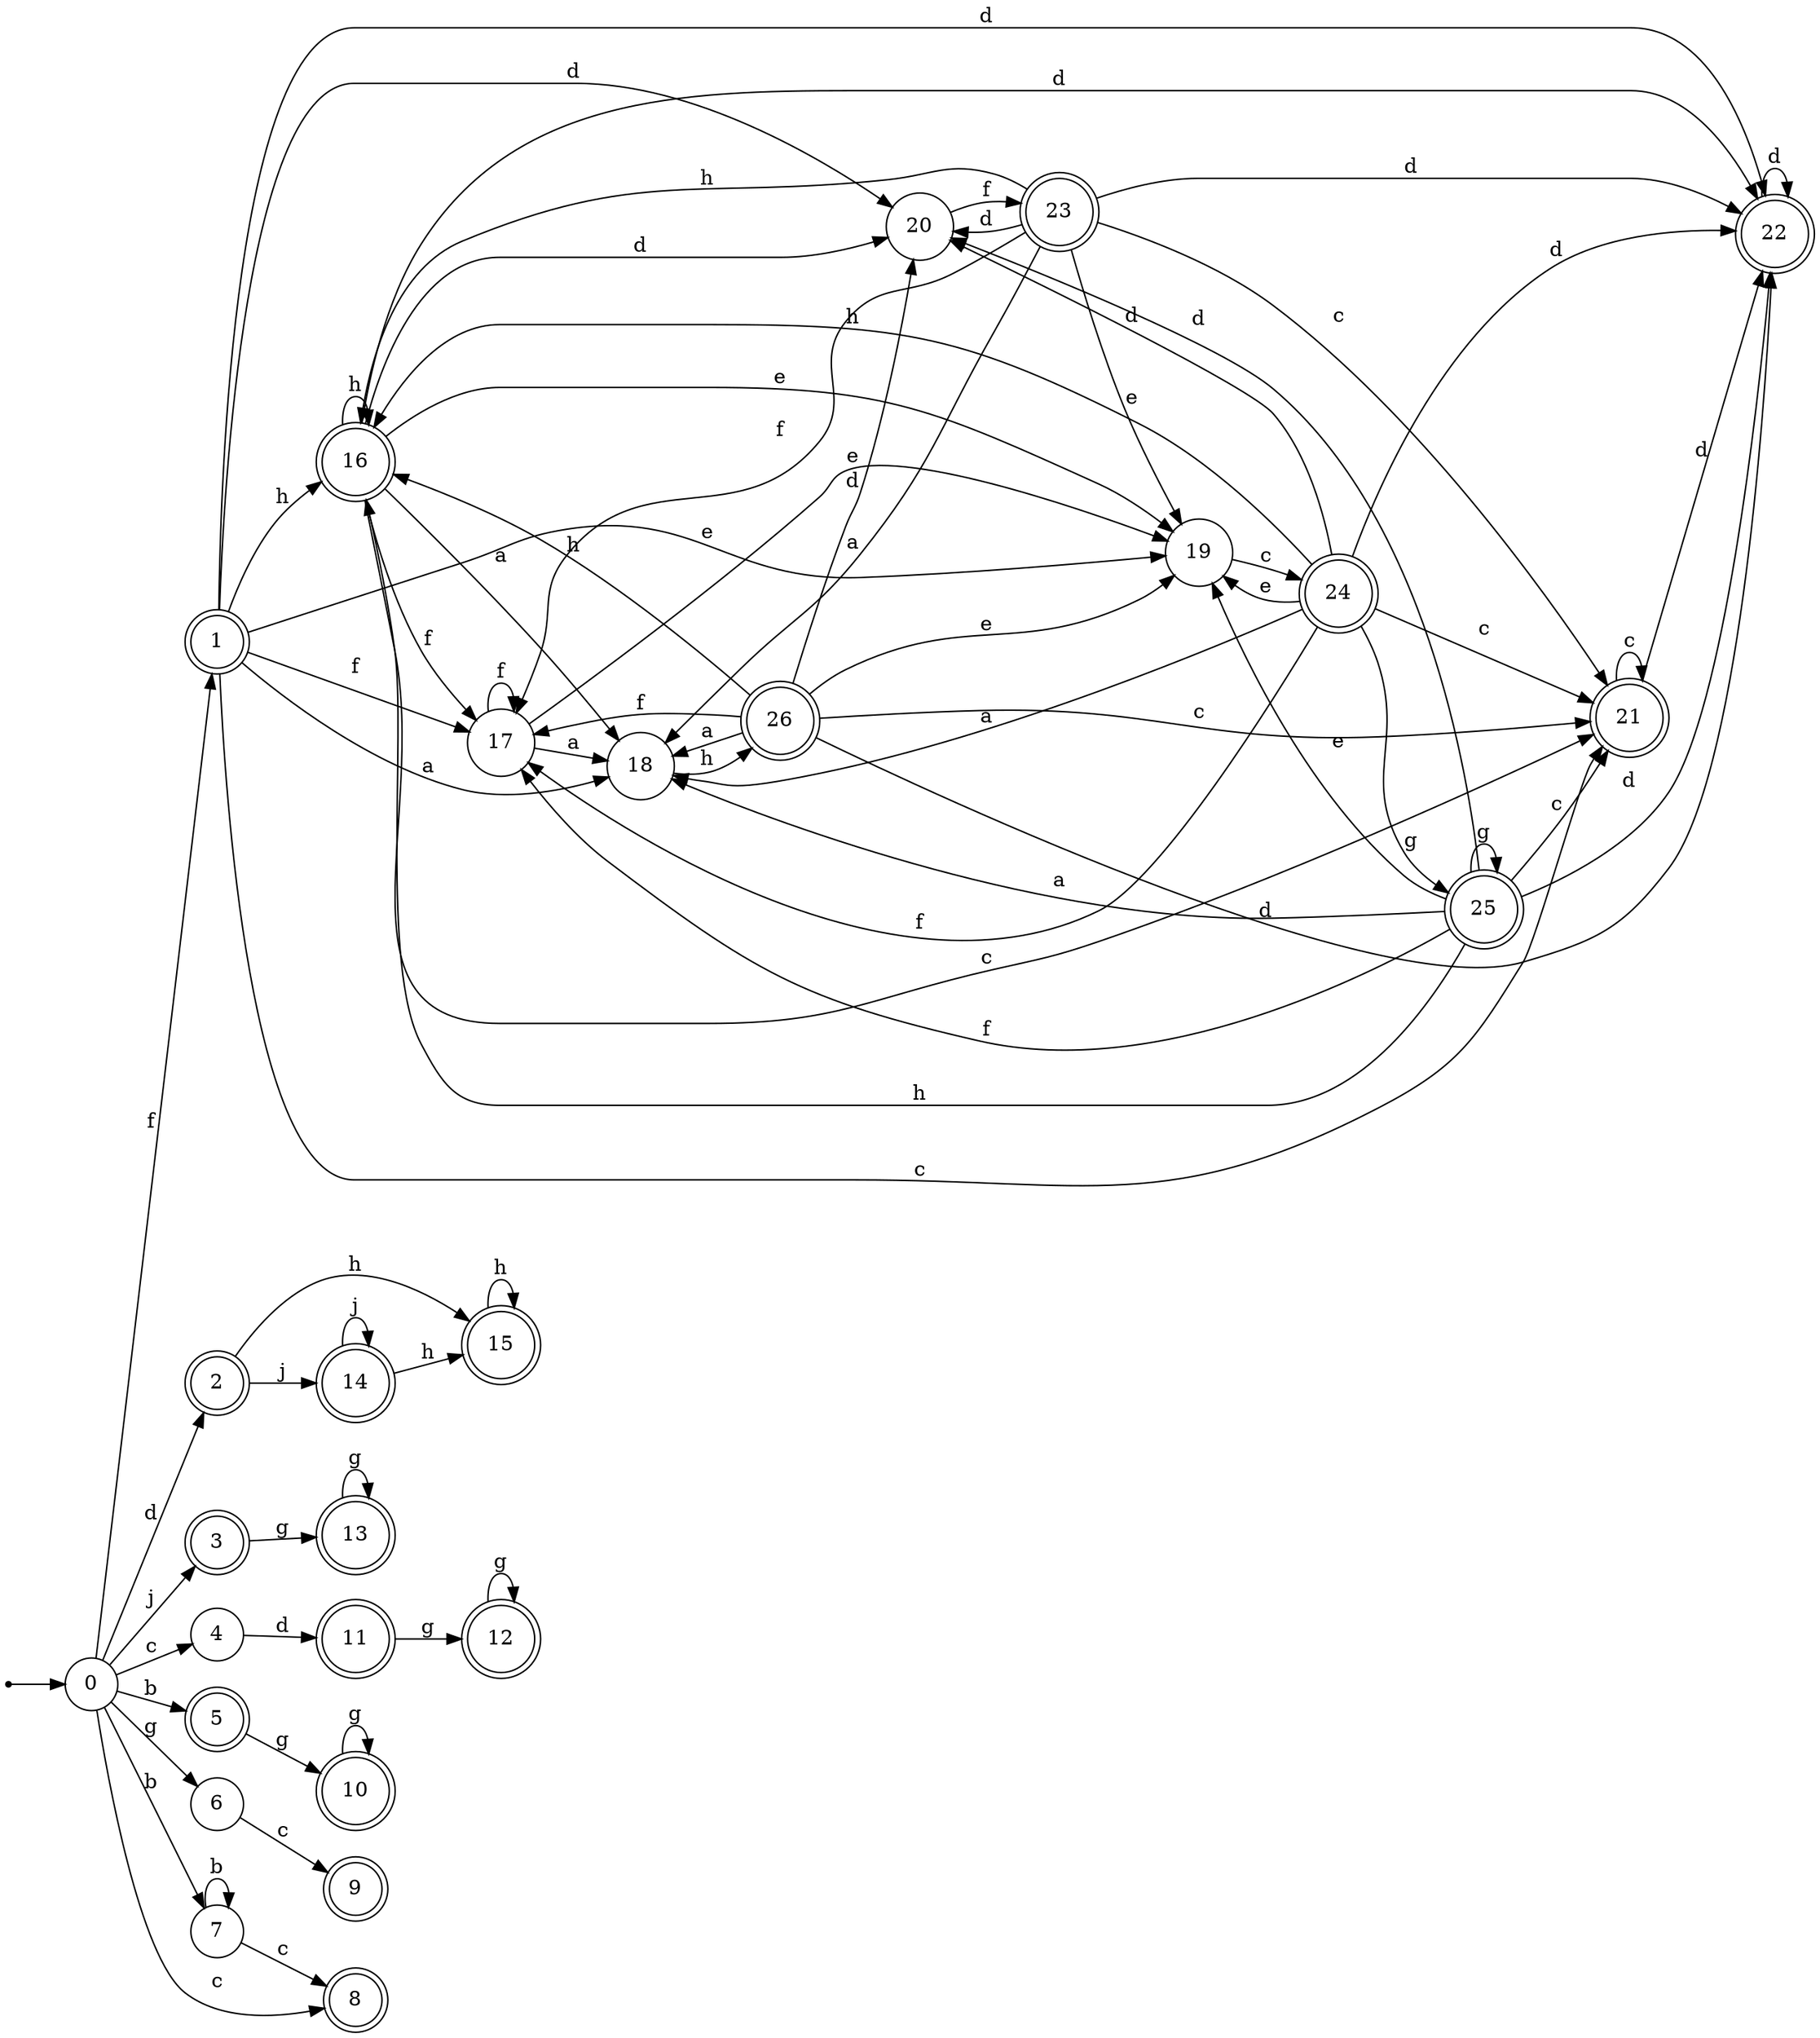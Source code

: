 digraph finite_state_machine {
rankdir=LR;
size="20,20";
node [shape = point]; "dummy0"
node [shape = circle]; "0";
"dummy0" -> "0";
node [shape = doublecircle]; "1";node [shape = doublecircle]; "2";node [shape = doublecircle]; "3";node [shape = circle]; "4";
node [shape = doublecircle]; "5";node [shape = circle]; "6";
node [shape = circle]; "7";
node [shape = doublecircle]; "8";node [shape = doublecircle]; "9";node [shape = doublecircle]; "10";node [shape = doublecircle]; "11";node [shape = doublecircle]; "12";node [shape = doublecircle]; "13";node [shape = doublecircle]; "14";node [shape = doublecircle]; "15";node [shape = doublecircle]; "16";node [shape = circle]; "17";
node [shape = circle]; "18";
node [shape = circle]; "19";
node [shape = circle]; "20";
node [shape = doublecircle]; "21";node [shape = doublecircle]; "22";node [shape = doublecircle]; "23";node [shape = doublecircle]; "24";node [shape = doublecircle]; "25";node [shape = doublecircle]; "26";"0" -> "1" [label = "f"];
 "0" -> "2" [label = "d"];
 "0" -> "3" [label = "j"];
 "0" -> "8" [label = "c"];
 "0" -> "4" [label = "c"];
 "0" -> "5" [label = "b"];
 "0" -> "7" [label = "b"];
 "0" -> "6" [label = "g"];
 "7" -> "7" [label = "b"];
 "7" -> "8" [label = "c"];
 "6" -> "9" [label = "c"];
 "5" -> "10" [label = "g"];
 "10" -> "10" [label = "g"];
 "4" -> "11" [label = "d"];
 "11" -> "12" [label = "g"];
 "12" -> "12" [label = "g"];
 "3" -> "13" [label = "g"];
 "13" -> "13" [label = "g"];
 "2" -> "14" [label = "j"];
 "2" -> "15" [label = "h"];
 "15" -> "15" [label = "h"];
 "14" -> "14" [label = "j"];
 "14" -> "15" [label = "h"];
 "1" -> "16" [label = "h"];
 "1" -> "17" [label = "f"];
 "1" -> "18" [label = "a"];
 "1" -> "19" [label = "e"];
 "1" -> "20" [label = "d"];
 "1" -> "22" [label = "d"];
 "1" -> "21" [label = "c"];
 "22" -> "22" [label = "d"];
 "21" -> "21" [label = "c"];
 "21" -> "22" [label = "d"];
 "20" -> "23" [label = "f"];
 "23" -> "20" [label = "d"];
 "23" -> "22" [label = "d"];
 "23" -> "16" [label = "h"];
 "23" -> "17" [label = "f"];
 "23" -> "18" [label = "a"];
 "23" -> "19" [label = "e"];
 "23" -> "21" [label = "c"];
 "19" -> "24" [label = "c"];
 "24" -> "19" [label = "e"];
 "24" -> "25" [label = "g"];
 "24" -> "18" [label = "a"];
 "24" -> "17" [label = "f"];
 "24" -> "16" [label = "h"];
 "24" -> "20" [label = "d"];
 "24" -> "22" [label = "d"];
 "24" -> "21" [label = "c"];
 "25" -> "25" [label = "g"];
 "25" -> "19" [label = "e"];
 "25" -> "18" [label = "a"];
 "25" -> "17" [label = "f"];
 "25" -> "16" [label = "h"];
 "25" -> "20" [label = "d"];
 "25" -> "22" [label = "d"];
 "25" -> "21" [label = "c"];
 "18" -> "26" [label = "h"];
 "26" -> "18" [label = "a"];
 "26" -> "19" [label = "e"];
 "26" -> "17" [label = "f"];
 "26" -> "16" [label = "h"];
 "26" -> "20" [label = "d"];
 "26" -> "22" [label = "d"];
 "26" -> "21" [label = "c"];
 "17" -> "17" [label = "f"];
 "17" -> "18" [label = "a"];
 "17" -> "19" [label = "e"];
 "16" -> "16" [label = "h"];
 "16" -> "17" [label = "f"];
 "16" -> "18" [label = "a"];
 "16" -> "19" [label = "e"];
 "16" -> "20" [label = "d"];
 "16" -> "22" [label = "d"];
 "16" -> "21" [label = "c"];
 }
